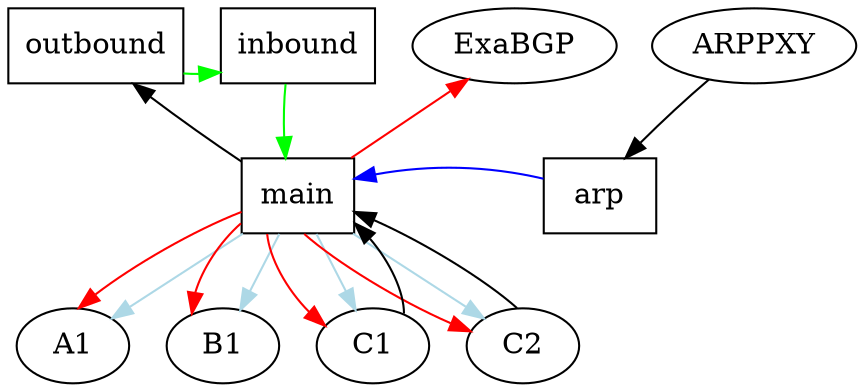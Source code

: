 digraph {
      size = "100,100";
      main, outbound, inbound, arp [shape=box];
      { rank=min; inbound outbound ARPPXY ExaBGP}
      { rank=same; A1 B1 C1 C2 } 
      { rank=same; main arp }
      /*
      edge [style=dashed, dir=none]
      main -> outbound;
      main -> inbound;
      inbound -> outbound;
      arp -> main;
      ARPPXY -> arp;
      ExaBGP -> main;
      A1 -> main;
      B1 -> main;
      C1 -> main;
      C2 -> main;
      edge [dir=forward]
      */

	// BGP flows
      main -> ExaBGP [color=red]
      main -> A1 [color=red]
      main -> B1 [color=red]
      main -> C1 [color=red]
      main -> C2 [color=red]

      // ARP flows
      main -> ExaBGP [style=invis]
      main -> A1 [style=invis]
      main -> B1 [style=invis]
      main -> C1 [style=invis]
      main -> C2 [style=invis]

      // VMAC ARP flows
      main -> A1 [color=lightblue]
      main -> B1 [color=lightblue]
      main -> C1 [color=lightblue]
      main -> C2 [color=lightblue]

      main -> arp [style=invis]
      
      arp -> ARPPXY [style=invis]

      arp -> main [color=blue]

      main -> outbound [color=black]
      main -> C1 [style=invis]
      main -> C2 [style=invis]
      main -> A1 [style=invis]
      main -> B1 [style=invis]

      main -> outbound [style=invis]

      outbound -> inbound [color=green]

      inbound -> main [style=invis]
      inbound -> main [color=green]
      inbound -> main [style=invis]
      inbound -> main [style=invis]

      outbound -> inbound [style=invis]
      outbound -> inbound [style=invis]

      A1 -> main [style=invis]
      B1 -> main [style=invis]
      C1 -> main [color=black]
      C2 -> main [color=black]
      ExaBGP -> main [style=invis]
      ARPPXY -> arp [color=black]
}

